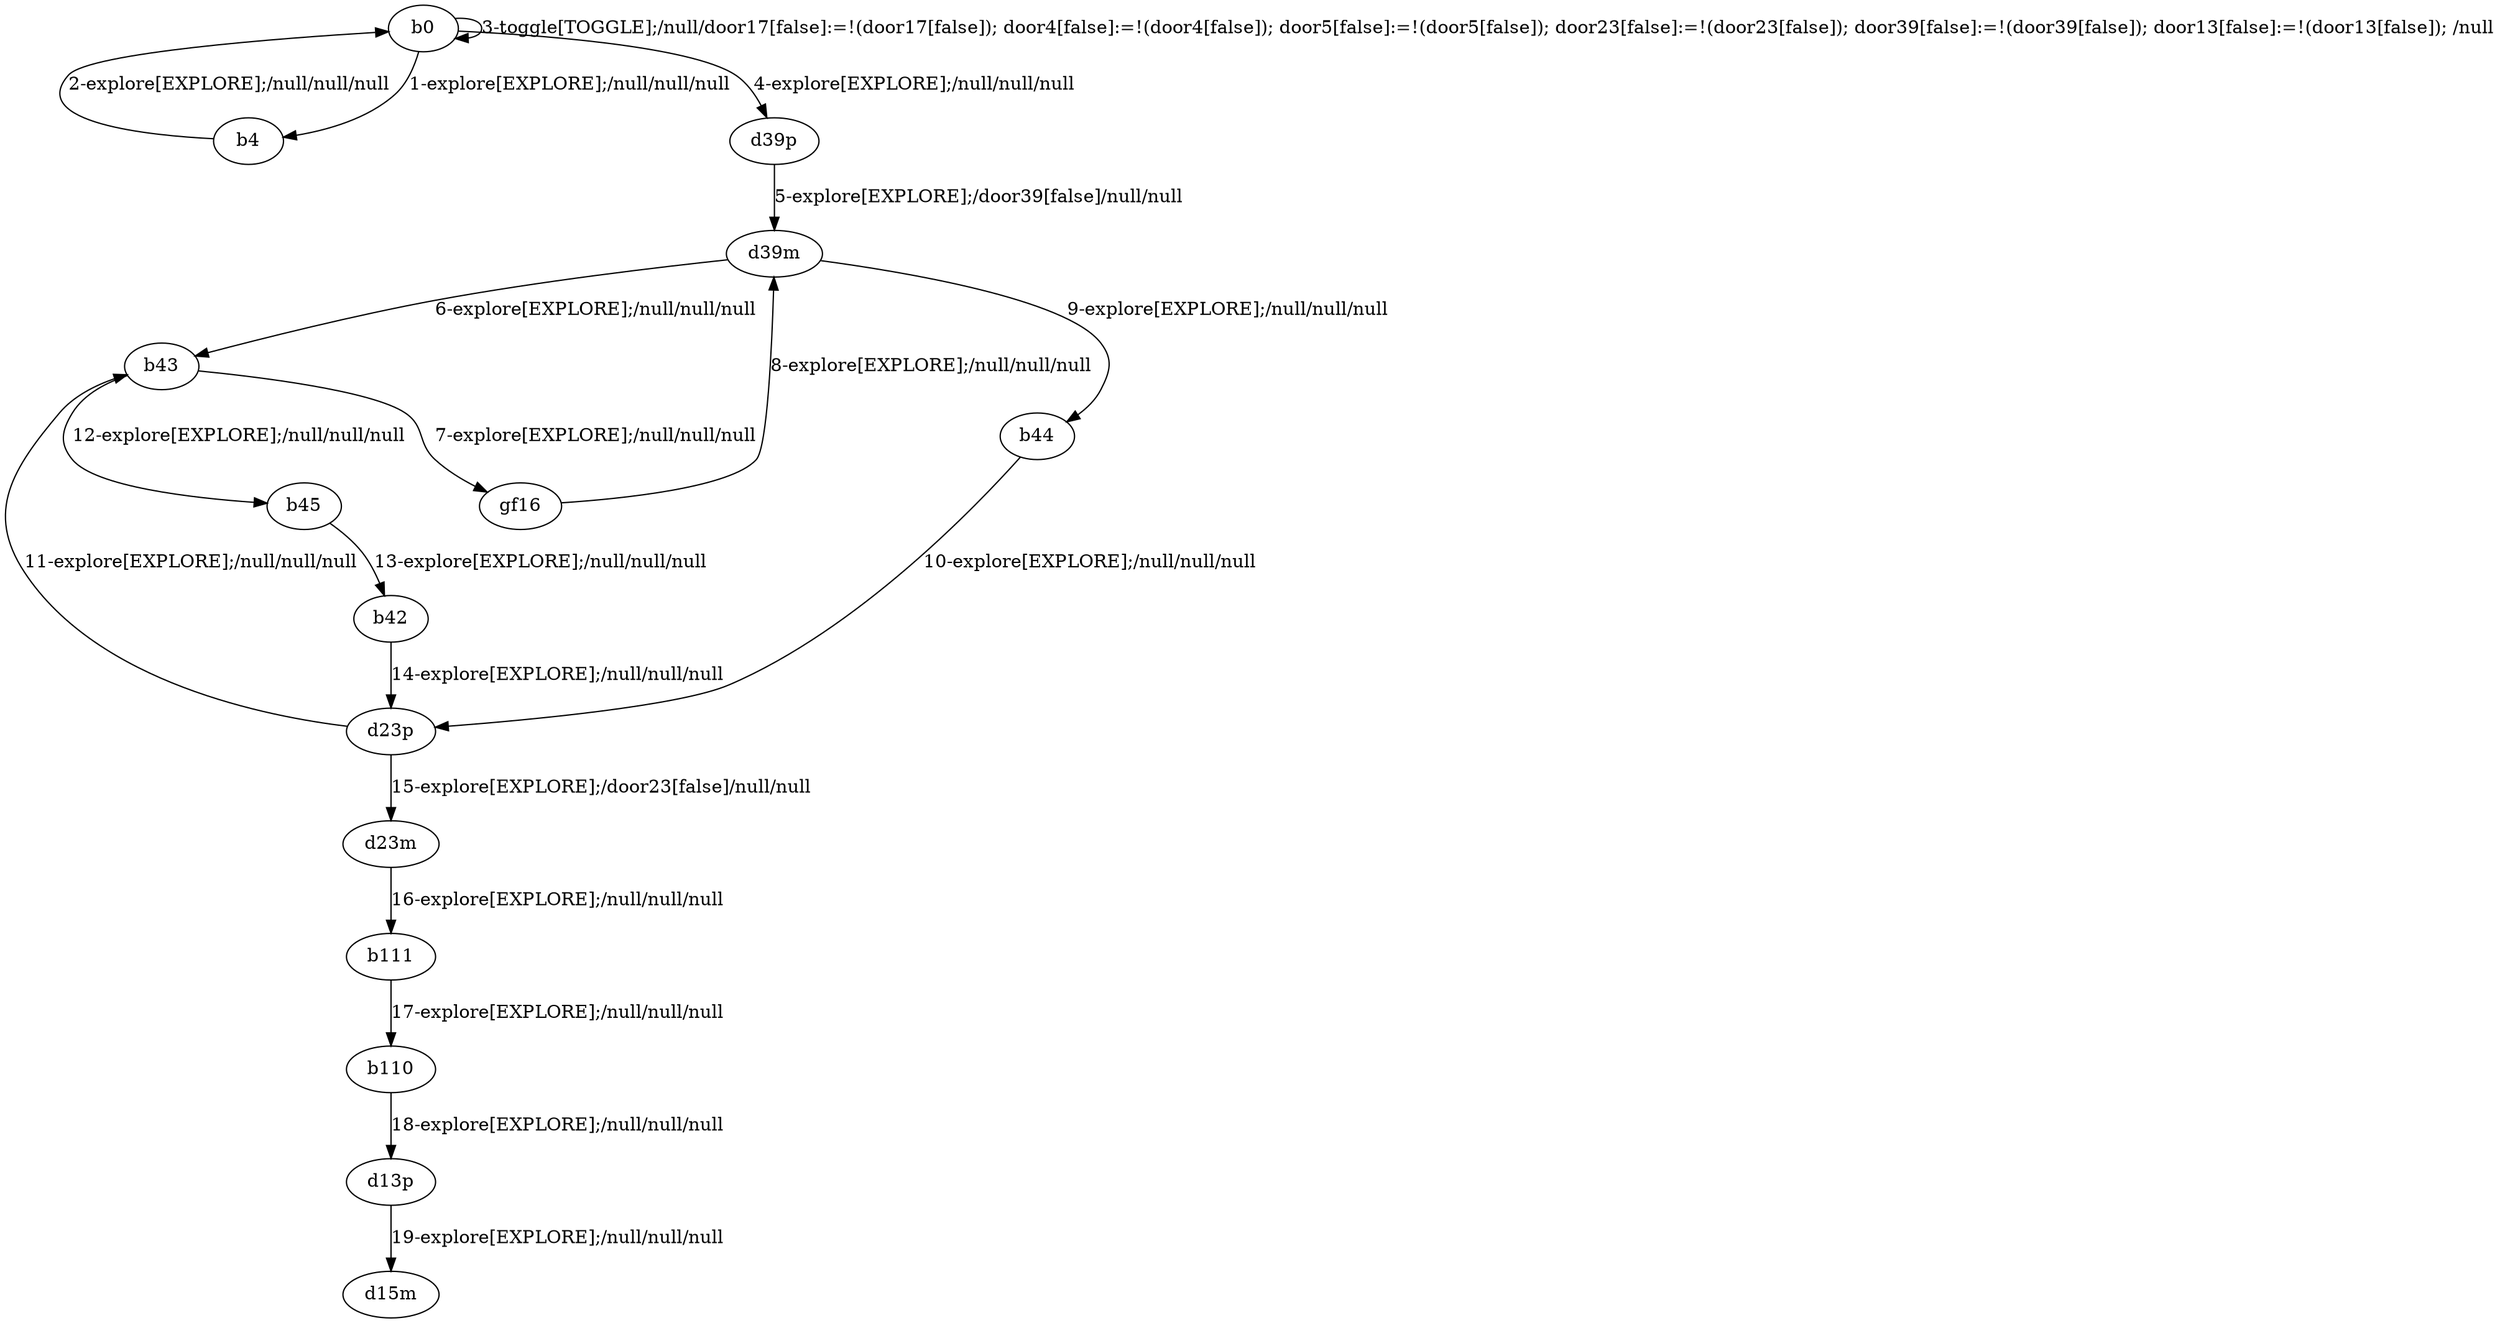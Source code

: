 # Total number of goals covered by this test: 2
# b42 --> d23p
# d23p --> b43

digraph g {
"b0" -> "b4" [label = "1-explore[EXPLORE];/null/null/null"];
"b4" -> "b0" [label = "2-explore[EXPLORE];/null/null/null"];
"b0" -> "b0" [label = "3-toggle[TOGGLE];/null/door17[false]:=!(door17[false]); door4[false]:=!(door4[false]); door5[false]:=!(door5[false]); door23[false]:=!(door23[false]); door39[false]:=!(door39[false]); door13[false]:=!(door13[false]); /null"];
"b0" -> "d39p" [label = "4-explore[EXPLORE];/null/null/null"];
"d39p" -> "d39m" [label = "5-explore[EXPLORE];/door39[false]/null/null"];
"d39m" -> "b43" [label = "6-explore[EXPLORE];/null/null/null"];
"b43" -> "gf16" [label = "7-explore[EXPLORE];/null/null/null"];
"gf16" -> "d39m" [label = "8-explore[EXPLORE];/null/null/null"];
"d39m" -> "b44" [label = "9-explore[EXPLORE];/null/null/null"];
"b44" -> "d23p" [label = "10-explore[EXPLORE];/null/null/null"];
"d23p" -> "b43" [label = "11-explore[EXPLORE];/null/null/null"];
"b43" -> "b45" [label = "12-explore[EXPLORE];/null/null/null"];
"b45" -> "b42" [label = "13-explore[EXPLORE];/null/null/null"];
"b42" -> "d23p" [label = "14-explore[EXPLORE];/null/null/null"];
"d23p" -> "d23m" [label = "15-explore[EXPLORE];/door23[false]/null/null"];
"d23m" -> "b111" [label = "16-explore[EXPLORE];/null/null/null"];
"b111" -> "b110" [label = "17-explore[EXPLORE];/null/null/null"];
"b110" -> "d13p" [label = "18-explore[EXPLORE];/null/null/null"];
"d13p" -> "d15m" [label = "19-explore[EXPLORE];/null/null/null"];
}